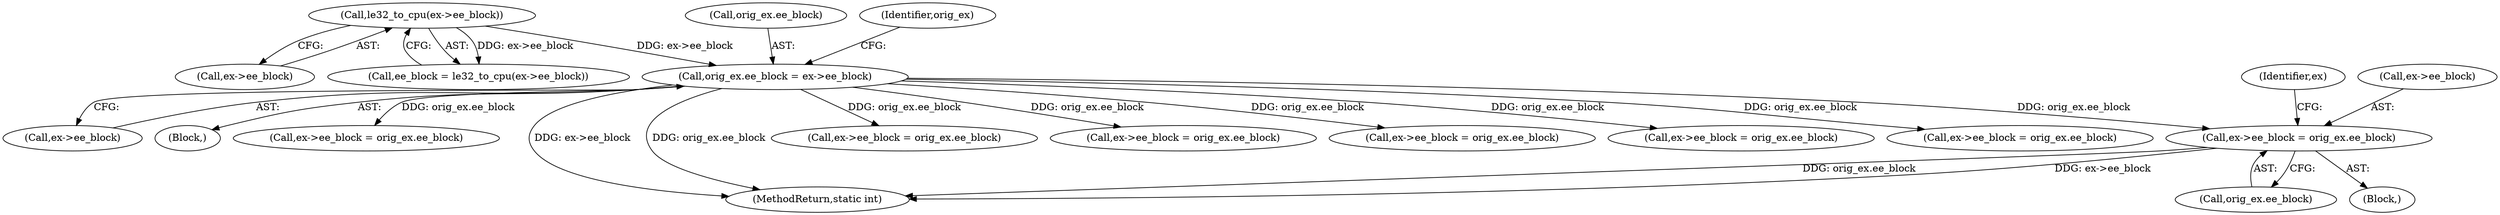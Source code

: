 digraph "0_linux_667eff35a1f56fa74ce98a0c7c29a40adc1ba4e3@pointer" {
"1000634" [label="(Call,ex->ee_block = orig_ex.ee_block)"];
"1000269" [label="(Call,orig_ex.ee_block = ex->ee_block)"];
"1000239" [label="(Call,le32_to_cpu(ex->ee_block))"];
"1000977" [label="(Call,ex->ee_block = orig_ex.ee_block)"];
"1000237" [label="(Call,ee_block = le32_to_cpu(ex->ee_block))"];
"1000270" [label="(Call,orig_ex.ee_block)"];
"1000643" [label="(Identifier,ex)"];
"1000624" [label="(Block,)"];
"1000408" [label="(Call,ex->ee_block = orig_ex.ee_block)"];
"1000635" [label="(Call,ex->ee_block)"];
"1000634" [label="(Call,ex->ee_block = orig_ex.ee_block)"];
"1000273" [label="(Call,ex->ee_block)"];
"1000269" [label="(Call,orig_ex.ee_block = ex->ee_block)"];
"1000638" [label="(Call,orig_ex.ee_block)"];
"1000239" [label="(Call,le32_to_cpu(ex->ee_block))"];
"1000136" [label="(Block,)"];
"1000323" [label="(Call,ex->ee_block = orig_ex.ee_block)"];
"1001006" [label="(MethodReturn,static int)"];
"1000480" [label="(Call,ex->ee_block = orig_ex.ee_block)"];
"1000771" [label="(Call,ex->ee_block = orig_ex.ee_block)"];
"1000278" [label="(Identifier,orig_ex)"];
"1000240" [label="(Call,ex->ee_block)"];
"1000936" [label="(Call,ex->ee_block = orig_ex.ee_block)"];
"1000634" -> "1000624"  [label="AST: "];
"1000634" -> "1000638"  [label="CFG: "];
"1000635" -> "1000634"  [label="AST: "];
"1000638" -> "1000634"  [label="AST: "];
"1000643" -> "1000634"  [label="CFG: "];
"1000634" -> "1001006"  [label="DDG: orig_ex.ee_block"];
"1000634" -> "1001006"  [label="DDG: ex->ee_block"];
"1000269" -> "1000634"  [label="DDG: orig_ex.ee_block"];
"1000269" -> "1000136"  [label="AST: "];
"1000269" -> "1000273"  [label="CFG: "];
"1000270" -> "1000269"  [label="AST: "];
"1000273" -> "1000269"  [label="AST: "];
"1000278" -> "1000269"  [label="CFG: "];
"1000269" -> "1001006"  [label="DDG: ex->ee_block"];
"1000269" -> "1001006"  [label="DDG: orig_ex.ee_block"];
"1000239" -> "1000269"  [label="DDG: ex->ee_block"];
"1000269" -> "1000323"  [label="DDG: orig_ex.ee_block"];
"1000269" -> "1000408"  [label="DDG: orig_ex.ee_block"];
"1000269" -> "1000480"  [label="DDG: orig_ex.ee_block"];
"1000269" -> "1000771"  [label="DDG: orig_ex.ee_block"];
"1000269" -> "1000936"  [label="DDG: orig_ex.ee_block"];
"1000269" -> "1000977"  [label="DDG: orig_ex.ee_block"];
"1000239" -> "1000237"  [label="AST: "];
"1000239" -> "1000240"  [label="CFG: "];
"1000240" -> "1000239"  [label="AST: "];
"1000237" -> "1000239"  [label="CFG: "];
"1000239" -> "1000237"  [label="DDG: ex->ee_block"];
}
